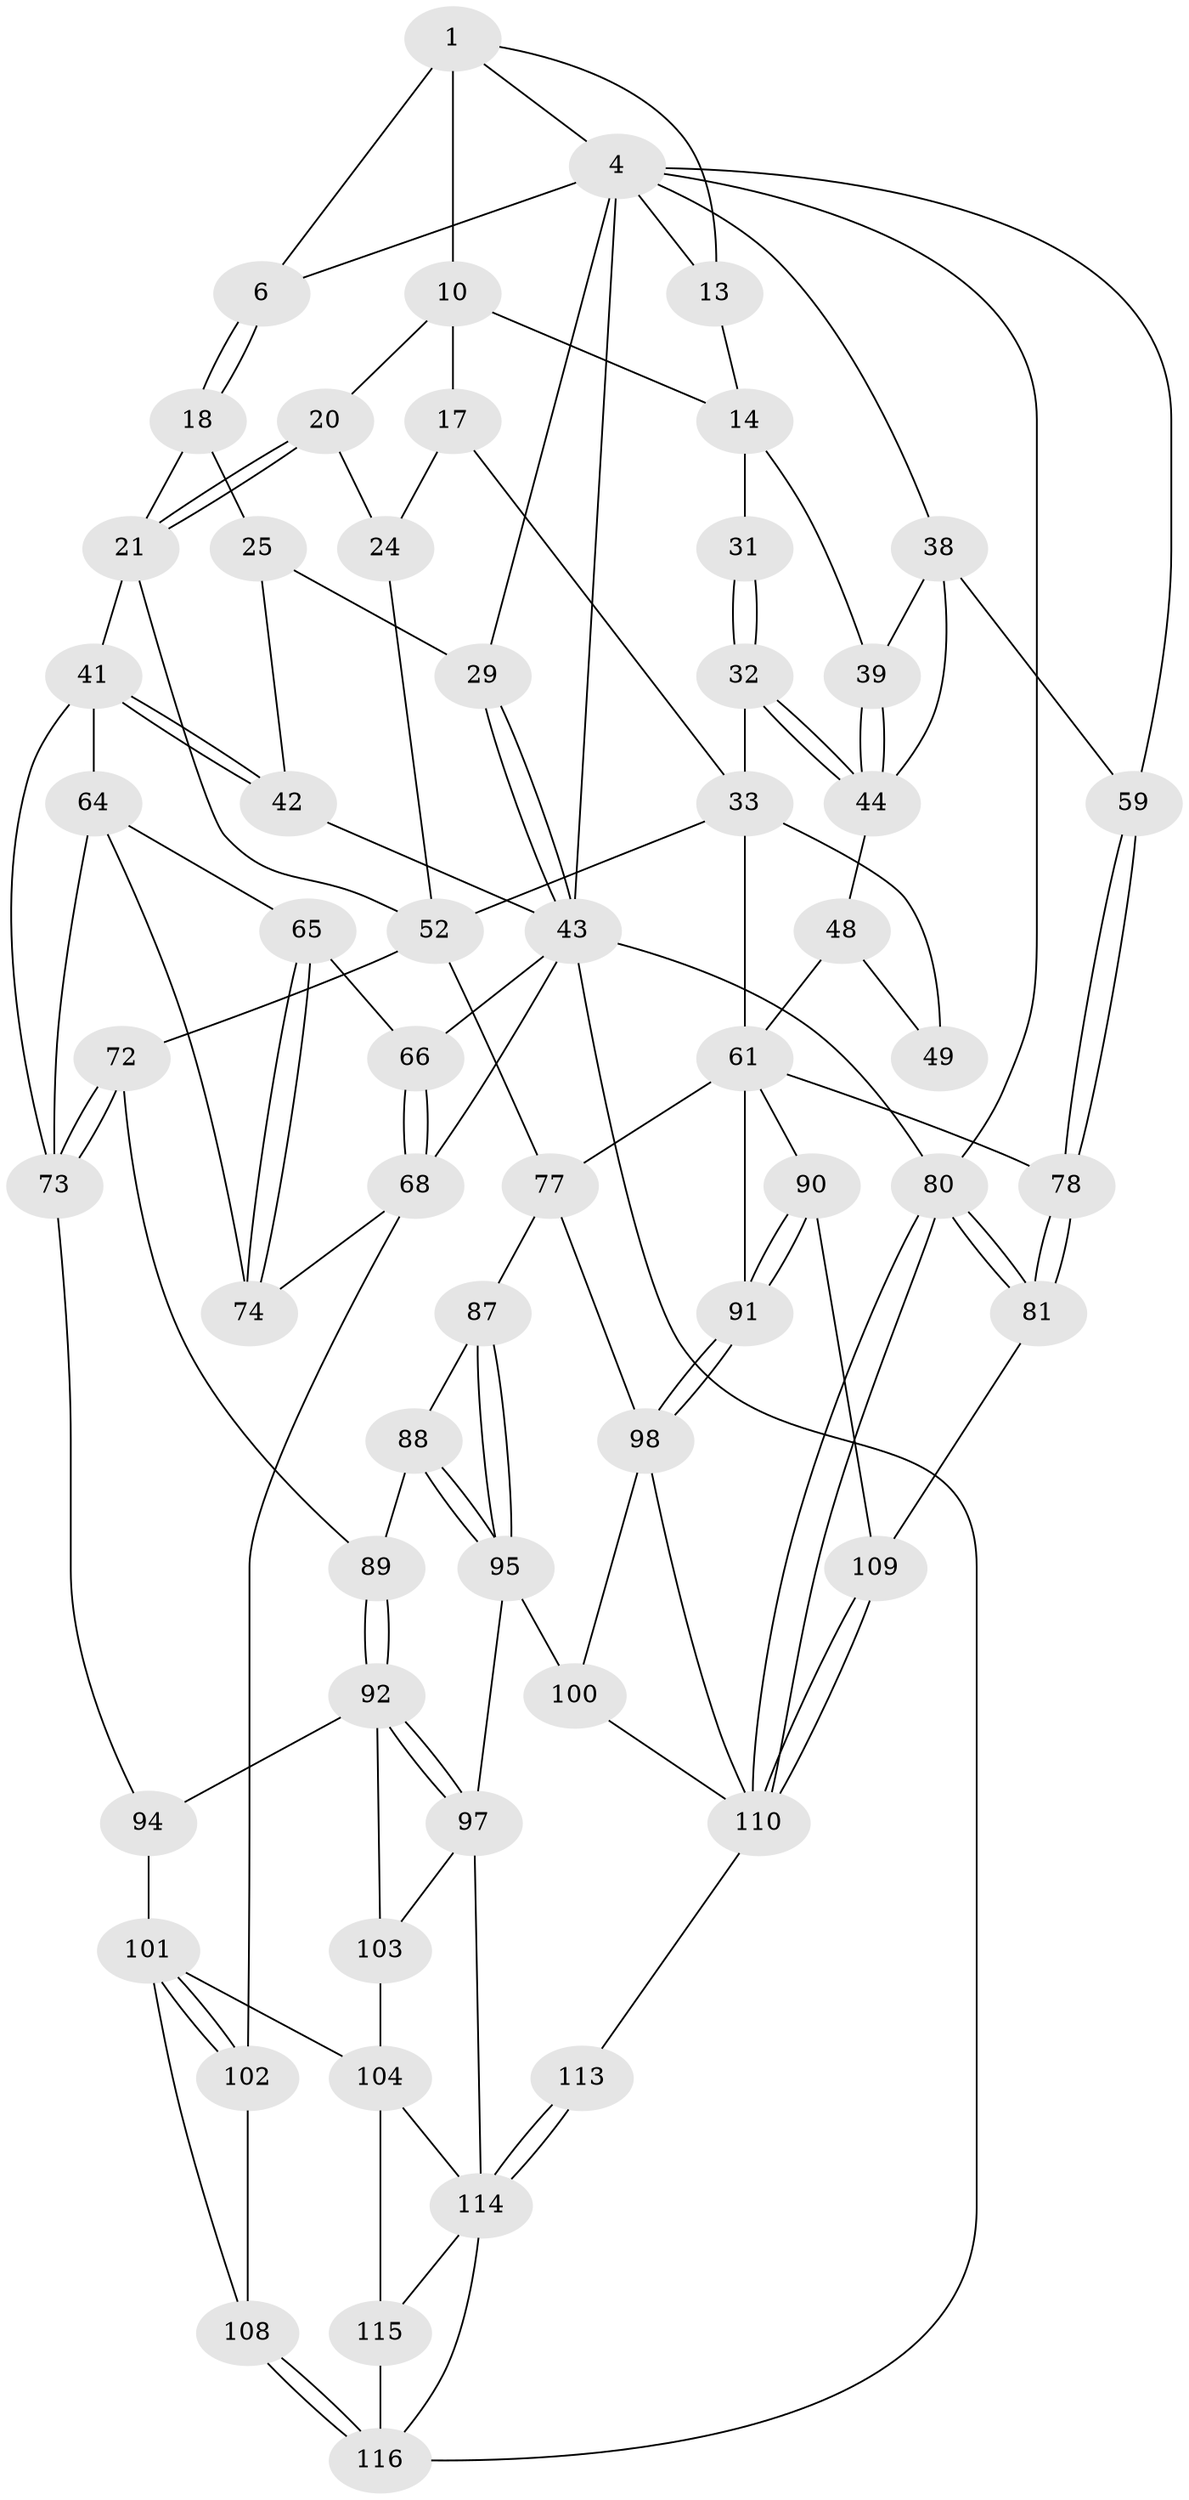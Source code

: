 // original degree distribution, {3: 0.016666666666666666, 4: 0.24166666666666667, 6: 0.225, 5: 0.5166666666666667}
// Generated by graph-tools (version 1.1) at 2025/28/03/15/25 16:28:02]
// undirected, 60 vertices, 132 edges
graph export_dot {
graph [start="1"]
  node [color=gray90,style=filled];
  1 [pos="+0.5577149900712637+0",super="+2+8"];
  4 [pos="+1+0",super="+5+36"];
  6 [pos="+0+0",super="+7"];
  10 [pos="+0.7055470702190834+0.04061963477865314",super="+16+11"];
  13 [pos="+0.9886167443645727+0.21947468771951278"];
  14 [pos="+0.9482057514368464+0.22312535733690472",super="+15+34"];
  17 [pos="+0.6693818121916923+0.32187112653675337",super="+23"];
  18 [pos="+0.22301022059548065+0.17109099065113983",super="+19"];
  20 [pos="+0.48046133988754397+0.31975215784263306"];
  21 [pos="+0.4045898133588132+0.4059050905047854",super="+40"];
  24 [pos="+0.6221179978618433+0.3713171786451174"];
  25 [pos="+0.33013701157457054+0.3296682830460184",super="+26+35"];
  29 [pos="+0.11387564292439183+0.36338794169399546"];
  31 [pos="+0.8024538577249077+0.3130267232576139"];
  32 [pos="+0.702018047957884+0.3386741538609061"];
  33 [pos="+0.69644303182783+0.3379589243843194",super="+50"];
  38 [pos="+0.9815047382076941+0.4242097538664237",super="+55"];
  39 [pos="+0.8623430900911712+0.42837863234334406"];
  41 [pos="+0.3233366391369411+0.498687040790193",super="+63"];
  42 [pos="+0.2622957760693063+0.4499168382442463"];
  43 [pos="+0.1095807961827176+0.4570341952522382",super="+45"];
  44 [pos="+0.8317890740193893+0.4534366497762822",super="+47"];
  48 [pos="+0.8194741100968931+0.4832265087642939",super="+60"];
  49 [pos="+0.7488852661394354+0.4846223733369059"];
  52 [pos="+0.5714562337462465+0.5369077449422285",super="+53+71"];
  59 [pos="+1+0.5685231227737763"];
  61 [pos="+0.8267473430798749+0.6348890679014855",super="+79+62"];
  64 [pos="+0.27585560717822877+0.5970801622963818",super="+84"];
  65 [pos="+0.136553181898265+0.5435520709787505"];
  66 [pos="+0.09302607922199811+0.496927402624352"];
  68 [pos="+0+0.8255194019576063",super="+75"];
  72 [pos="+0.5208415636997485+0.6246793335721879",super="+85"];
  73 [pos="+0.3460609897124788+0.5857191418638633",super="+82"];
  74 [pos="+0.1055177971770753+0.772000426157417"];
  77 [pos="+0.7050431453402775+0.7047552328731065",super="+86"];
  78 [pos="+1+0.6791027132903774"];
  80 [pos="+1+1"];
  81 [pos="+1+0.893208503566122"];
  87 [pos="+0.6015290118676374+0.7333506779767287"];
  88 [pos="+0.5187389536521342+0.6866986801474413"];
  89 [pos="+0.5114986545370622+0.679144682988129"];
  90 [pos="+0.8968579466573288+0.8363820316336261"];
  91 [pos="+0.814521278929064+0.8671670411839457"];
  92 [pos="+0.42043809103113405+0.7872657442001554",super="+93"];
  94 [pos="+0.3650220930274235+0.7772551665951218"];
  95 [pos="+0.5648039837395568+0.8493555382535805",super="+96"];
  97 [pos="+0.49125035917874+0.8510855256120224",super="+107"];
  98 [pos="+0.8063509526257646+0.8784798518580638",super="+99"];
  100 [pos="+0.6180724581471257+0.8892480685801516"];
  101 [pos="+0.3205477837573676+0.8157886019831423",super="+106"];
  102 [pos="+0.17488467211833786+0.8409578494757519"];
  103 [pos="+0.3796386470591926+0.8997167665397107"];
  104 [pos="+0.36022171779416795+0.9115839198766164",super="+105"];
  108 [pos="+0.23192300899159585+0.9002272311520804"];
  109 [pos="+0.9447324125687436+0.8624997522119516"];
  110 [pos="+0.8947022393165545+1",super="+111"];
  113 [pos="+0.5952297385208732+1"];
  114 [pos="+0.45487389122062843+0.9552791012784881",super="+117"];
  115 [pos="+0.29693244288251486+0.9561886081615388"];
  116 [pos="+0.23855303924789056+0.92077411269253",super="+119"];
  1 -- 10 [weight=2];
  1 -- 4;
  1 -- 13;
  1 -- 6;
  4 -- 80;
  4 -- 29;
  4 -- 6;
  4 -- 59;
  4 -- 13;
  4 -- 38;
  4 -- 43 [weight=3];
  6 -- 18;
  6 -- 18;
  10 -- 17 [weight=2];
  10 -- 14;
  10 -- 20;
  13 -- 14;
  14 -- 31 [weight=2];
  14 -- 39;
  17 -- 24;
  17 -- 33;
  18 -- 25 [weight=2];
  18 -- 21;
  20 -- 21;
  20 -- 21;
  20 -- 24;
  21 -- 41;
  21 -- 52;
  24 -- 52;
  25 -- 29;
  25 -- 42;
  29 -- 43;
  29 -- 43;
  31 -- 32;
  31 -- 32;
  32 -- 33;
  32 -- 44;
  32 -- 44;
  33 -- 52;
  33 -- 61;
  33 -- 49 [weight=2];
  38 -- 39;
  38 -- 59;
  38 -- 44 [weight=2];
  39 -- 44;
  39 -- 44;
  41 -- 42;
  41 -- 42;
  41 -- 64;
  41 -- 73;
  42 -- 43;
  43 -- 80;
  43 -- 66;
  43 -- 116;
  43 -- 68;
  44 -- 48 [weight=2];
  48 -- 49;
  48 -- 61;
  52 -- 72;
  52 -- 77;
  59 -- 78;
  59 -- 78;
  61 -- 90;
  61 -- 78;
  61 -- 91;
  61 -- 77;
  64 -- 65;
  64 -- 74;
  64 -- 73;
  65 -- 66;
  65 -- 74;
  65 -- 74;
  66 -- 68;
  66 -- 68;
  68 -- 74;
  68 -- 102;
  72 -- 73 [weight=2];
  72 -- 73;
  72 -- 89;
  73 -- 94;
  77 -- 98;
  77 -- 87;
  78 -- 81;
  78 -- 81;
  80 -- 81;
  80 -- 81;
  80 -- 110;
  80 -- 110;
  81 -- 109;
  87 -- 88;
  87 -- 95;
  87 -- 95;
  88 -- 89;
  88 -- 95;
  88 -- 95;
  89 -- 92;
  89 -- 92;
  90 -- 91;
  90 -- 91;
  90 -- 109;
  91 -- 98;
  91 -- 98;
  92 -- 97;
  92 -- 97;
  92 -- 94;
  92 -- 103;
  94 -- 101;
  95 -- 97;
  95 -- 100;
  97 -- 114;
  97 -- 103;
  98 -- 100;
  98 -- 110;
  100 -- 110;
  101 -- 102;
  101 -- 102;
  101 -- 108;
  101 -- 104;
  102 -- 108;
  103 -- 104;
  104 -- 114;
  104 -- 115;
  108 -- 116;
  108 -- 116;
  109 -- 110;
  109 -- 110;
  110 -- 113;
  113 -- 114 [weight=2];
  113 -- 114;
  114 -- 115;
  114 -- 116;
  115 -- 116;
}
